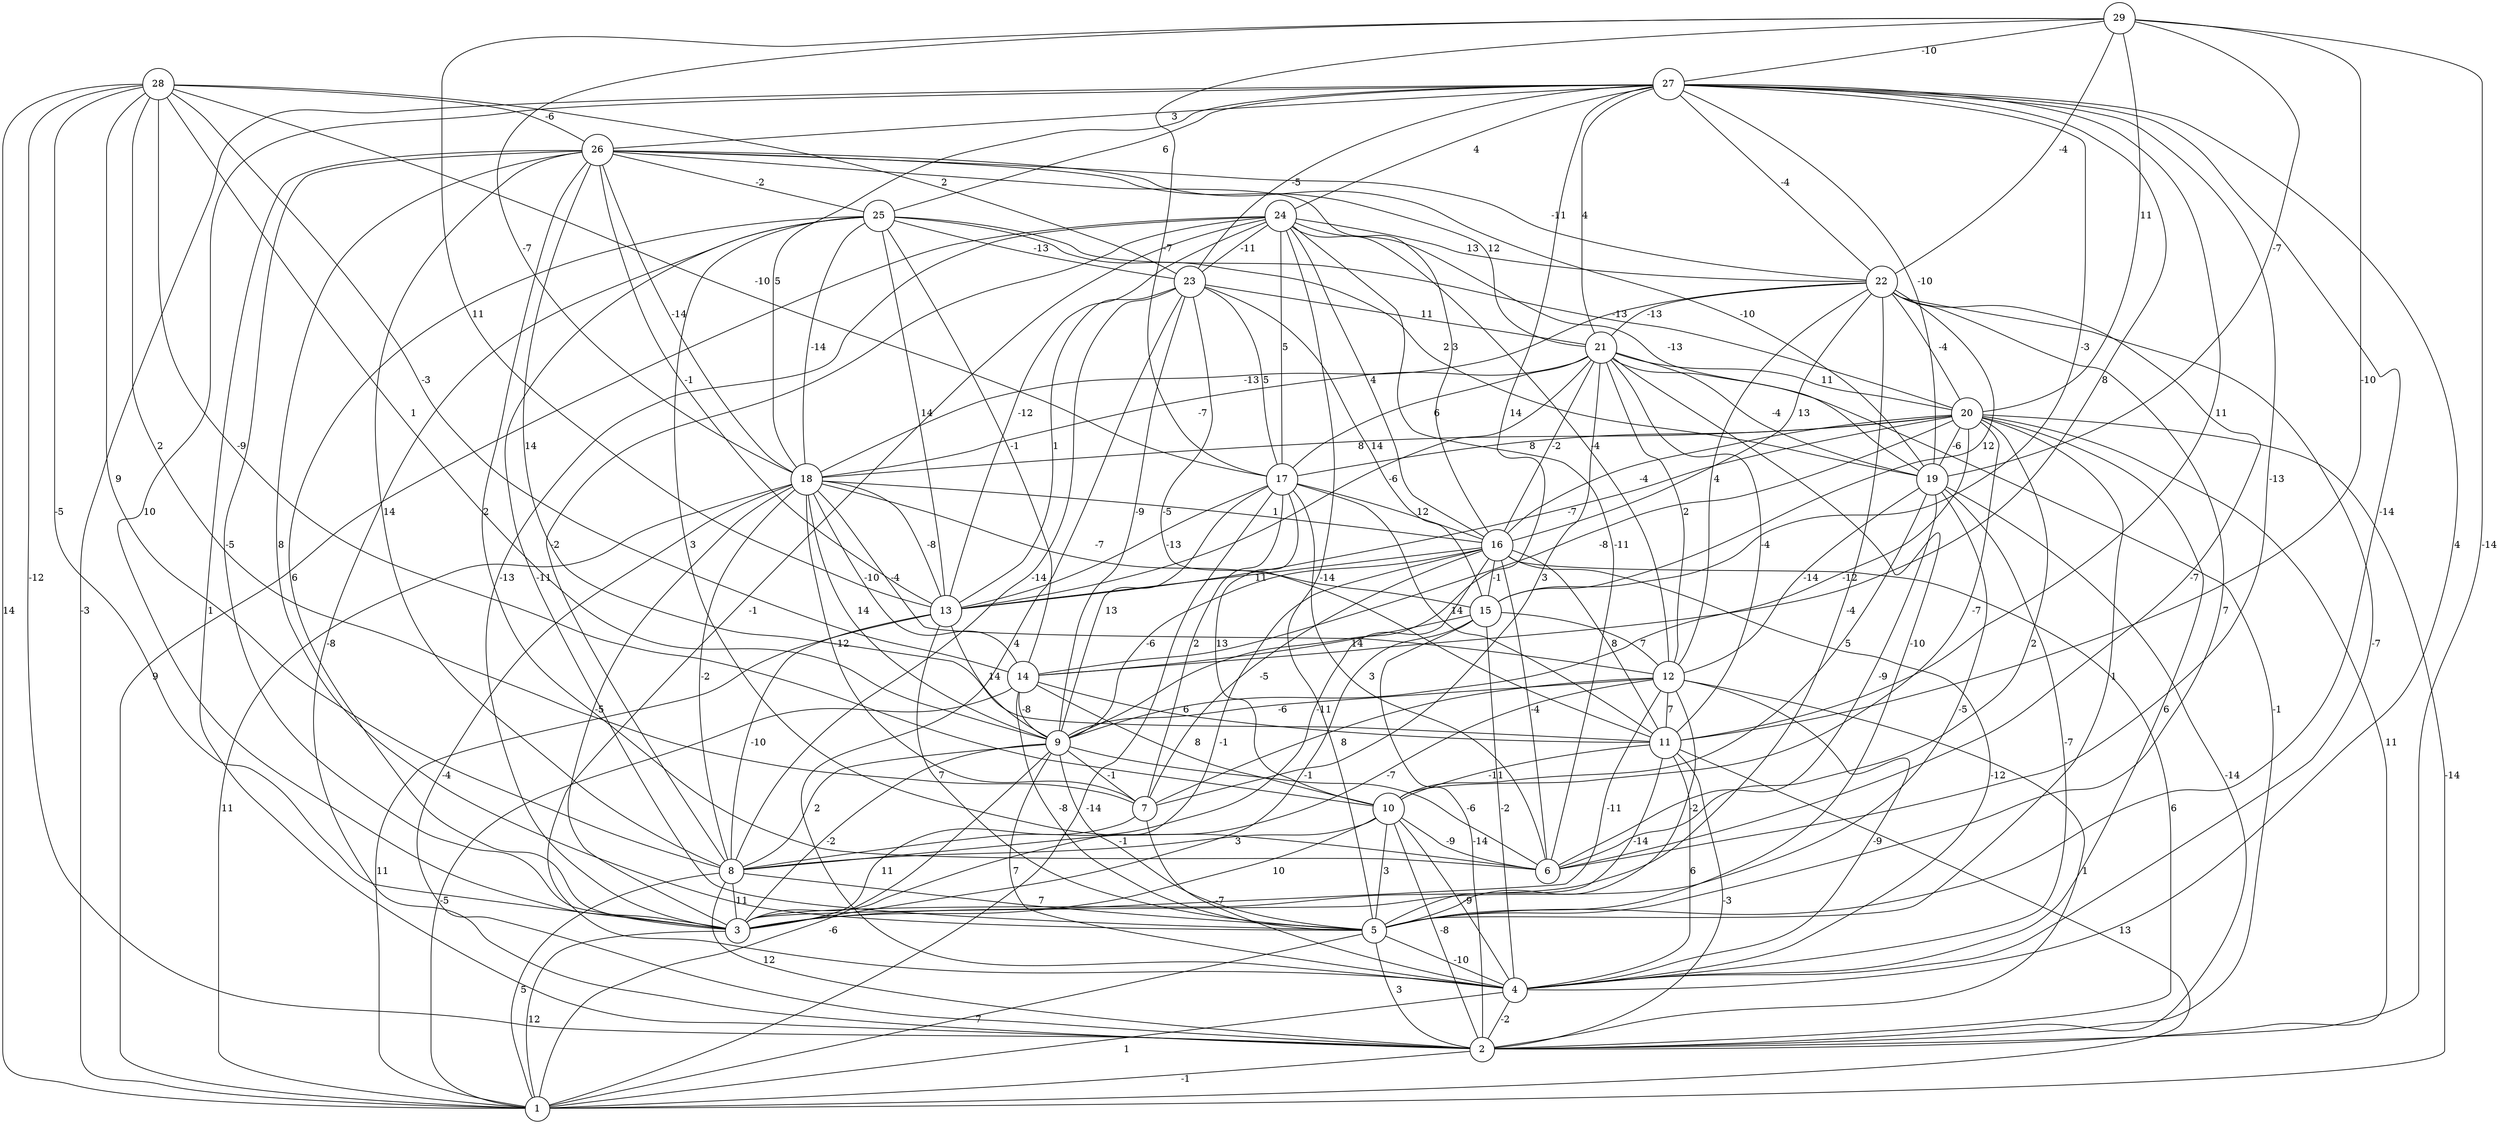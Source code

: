 graph { 
	 fontname="Helvetica,Arial,sans-serif" 
	 node [shape = circle]; 
	 29 -- 2 [label = "-14"];
	 29 -- 11 [label = "-10"];
	 29 -- 13 [label = "11"];
	 29 -- 17 [label = "-7"];
	 29 -- 18 [label = "-7"];
	 29 -- 19 [label = "-7"];
	 29 -- 20 [label = "11"];
	 29 -- 22 [label = "-4"];
	 29 -- 27 [label = "-10"];
	 28 -- 1 [label = "14"];
	 28 -- 2 [label = "-12"];
	 28 -- 3 [label = "-5"];
	 28 -- 7 [label = "2"];
	 28 -- 8 [label = "9"];
	 28 -- 9 [label = "1"];
	 28 -- 10 [label = "-9"];
	 28 -- 14 [label = "-3"];
	 28 -- 17 [label = "-10"];
	 28 -- 23 [label = "2"];
	 28 -- 26 [label = "-6"];
	 27 -- 1 [label = "-3"];
	 27 -- 3 [label = "10"];
	 27 -- 4 [label = "4"];
	 27 -- 5 [label = "-14"];
	 27 -- 6 [label = "-13"];
	 27 -- 9 [label = "14"];
	 27 -- 11 [label = "11"];
	 27 -- 14 [label = "8"];
	 27 -- 15 [label = "-3"];
	 27 -- 18 [label = "5"];
	 27 -- 19 [label = "-10"];
	 27 -- 21 [label = "4"];
	 27 -- 22 [label = "-4"];
	 27 -- 23 [label = "-5"];
	 27 -- 24 [label = "4"];
	 27 -- 25 [label = "6"];
	 27 -- 26 [label = "3"];
	 26 -- 2 [label = "1"];
	 26 -- 3 [label = "-5"];
	 26 -- 5 [label = "8"];
	 26 -- 6 [label = "2"];
	 26 -- 8 [label = "14"];
	 26 -- 11 [label = "14"];
	 26 -- 13 [label = "-1"];
	 26 -- 16 [label = "3"];
	 26 -- 18 [label = "-14"];
	 26 -- 19 [label = "-10"];
	 26 -- 21 [label = "12"];
	 26 -- 22 [label = "-11"];
	 26 -- 25 [label = "-2"];
	 25 -- 2 [label = "-8"];
	 25 -- 3 [label = "6"];
	 25 -- 5 [label = "-11"];
	 25 -- 6 [label = "3"];
	 25 -- 13 [label = "14"];
	 25 -- 14 [label = "-1"];
	 25 -- 18 [label = "-14"];
	 25 -- 19 [label = "2"];
	 25 -- 20 [label = "-13"];
	 25 -- 23 [label = "-13"];
	 24 -- 1 [label = "9"];
	 24 -- 3 [label = "-13"];
	 24 -- 4 [label = "-1"];
	 24 -- 5 [label = "-14"];
	 24 -- 6 [label = "-11"];
	 24 -- 8 [label = "-2"];
	 24 -- 12 [label = "-4"];
	 24 -- 13 [label = "-12"];
	 24 -- 16 [label = "4"];
	 24 -- 17 [label = "5"];
	 24 -- 19 [label = "-13"];
	 24 -- 22 [label = "13"];
	 24 -- 23 [label = "-11"];
	 23 -- 4 [label = "4"];
	 23 -- 8 [label = "-14"];
	 23 -- 9 [label = "-9"];
	 23 -- 11 [label = "-5"];
	 23 -- 13 [label = "1"];
	 23 -- 15 [label = "14"];
	 23 -- 17 [label = "5"];
	 23 -- 21 [label = "11"];
	 22 -- 3 [label = "-4"];
	 22 -- 4 [label = "-7"];
	 22 -- 5 [label = "7"];
	 22 -- 6 [label = "-7"];
	 22 -- 12 [label = "4"];
	 22 -- 15 [label = "12"];
	 22 -- 16 [label = "13"];
	 22 -- 18 [label = "-13"];
	 22 -- 20 [label = "-4"];
	 22 -- 21 [label = "-13"];
	 21 -- 2 [label = "-1"];
	 21 -- 5 [label = "-10"];
	 21 -- 7 [label = "3"];
	 21 -- 11 [label = "-4"];
	 21 -- 12 [label = "2"];
	 21 -- 13 [label = "-6"];
	 21 -- 16 [label = "-2"];
	 21 -- 17 [label = "6"];
	 21 -- 18 [label = "-7"];
	 21 -- 19 [label = "-4"];
	 21 -- 20 [label = "11"];
	 20 -- 1 [label = "-14"];
	 20 -- 2 [label = "11"];
	 20 -- 4 [label = "6"];
	 20 -- 5 [label = "1"];
	 20 -- 6 [label = "2"];
	 20 -- 9 [label = "-12"];
	 20 -- 10 [label = "-7"];
	 20 -- 13 [label = "-7"];
	 20 -- 14 [label = "-8"];
	 20 -- 16 [label = "-4"];
	 20 -- 17 [label = "8"];
	 20 -- 18 [label = "8"];
	 20 -- 19 [label = "-6"];
	 19 -- 2 [label = "-14"];
	 19 -- 3 [label = "-5"];
	 19 -- 4 [label = "-7"];
	 19 -- 6 [label = "-9"];
	 19 -- 10 [label = "5"];
	 19 -- 12 [label = "-14"];
	 18 -- 1 [label = "11"];
	 18 -- 2 [label = "-4"];
	 18 -- 3 [label = "-5"];
	 18 -- 7 [label = "-12"];
	 18 -- 8 [label = "-2"];
	 18 -- 9 [label = "14"];
	 18 -- 12 [label = "-4"];
	 18 -- 13 [label = "-8"];
	 18 -- 14 [label = "-10"];
	 18 -- 15 [label = "-7"];
	 18 -- 16 [label = "1"];
	 17 -- 1 [label = "-14"];
	 17 -- 6 [label = "3"];
	 17 -- 7 [label = "2"];
	 17 -- 9 [label = "13"];
	 17 -- 10 [label = "13"];
	 17 -- 11 [label = "14"];
	 17 -- 13 [label = "-13"];
	 17 -- 16 [label = "12"];
	 16 -- 2 [label = "6"];
	 16 -- 3 [label = "-1"];
	 16 -- 4 [label = "-12"];
	 16 -- 6 [label = "-4"];
	 16 -- 7 [label = "-5"];
	 16 -- 8 [label = "-11"];
	 16 -- 9 [label = "-6"];
	 16 -- 11 [label = "8"];
	 16 -- 13 [label = "11"];
	 16 -- 15 [label = "-1"];
	 15 -- 2 [label = "-14"];
	 15 -- 3 [label = "-1"];
	 15 -- 4 [label = "-2"];
	 15 -- 12 [label = "7"];
	 15 -- 14 [label = "14"];
	 14 -- 1 [label = "-5"];
	 14 -- 5 [label = "-8"];
	 14 -- 9 [label = "-8"];
	 14 -- 10 [label = "8"];
	 14 -- 11 [label = "6"];
	 13 -- 1 [label = "11"];
	 13 -- 5 [label = "7"];
	 13 -- 8 [label = "-10"];
	 13 -- 9 [label = "14"];
	 12 -- 2 [label = "1"];
	 12 -- 3 [label = "-11"];
	 12 -- 4 [label = "-9"];
	 12 -- 5 [label = "-2"];
	 12 -- 7 [label = "8"];
	 12 -- 8 [label = "-7"];
	 12 -- 9 [label = "-6"];
	 12 -- 11 [label = "7"];
	 11 -- 1 [label = "13"];
	 11 -- 2 [label = "-3"];
	 11 -- 4 [label = "6"];
	 11 -- 5 [label = "-14"];
	 11 -- 10 [label = "-11"];
	 10 -- 2 [label = "-8"];
	 10 -- 3 [label = "10"];
	 10 -- 4 [label = "-9"];
	 10 -- 5 [label = "3"];
	 10 -- 6 [label = "-9"];
	 10 -- 8 [label = "3"];
	 9 -- 1 [label = "-6"];
	 9 -- 3 [label = "-2"];
	 9 -- 4 [label = "7"];
	 9 -- 5 [label = "-1"];
	 9 -- 6 [label = "-6"];
	 9 -- 7 [label = "-1"];
	 9 -- 8 [label = "2"];
	 8 -- 1 [label = "5"];
	 8 -- 2 [label = "12"];
	 8 -- 3 [label = "11"];
	 8 -- 5 [label = "7"];
	 7 -- 3 [label = "11"];
	 7 -- 4 [label = "-7"];
	 5 -- 1 [label = "7"];
	 5 -- 2 [label = "3"];
	 5 -- 4 [label = "-10"];
	 4 -- 1 [label = "1"];
	 4 -- 2 [label = "-2"];
	 3 -- 1 [label = "12"];
	 2 -- 1 [label = "-1"];
	 1;
	 2;
	 3;
	 4;
	 5;
	 6;
	 7;
	 8;
	 9;
	 10;
	 11;
	 12;
	 13;
	 14;
	 15;
	 16;
	 17;
	 18;
	 19;
	 20;
	 21;
	 22;
	 23;
	 24;
	 25;
	 26;
	 27;
	 28;
	 29;
}
